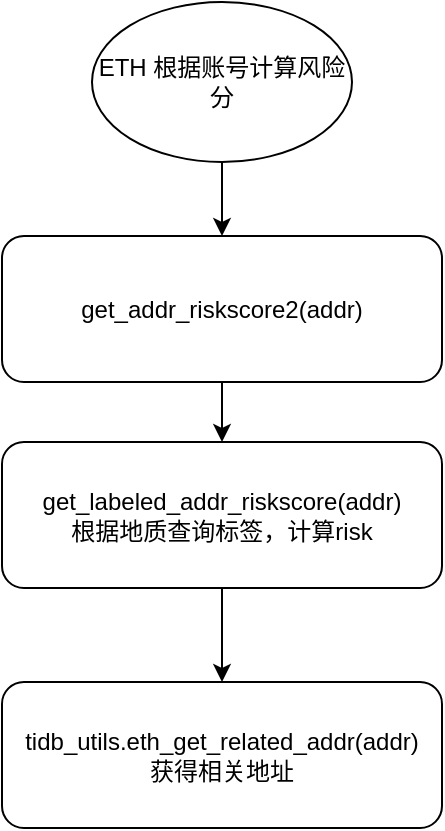 <mxfile version="14.7.4" type="github">
  <diagram id="856ZvJbGQnMX7ldOnDJI" name="Page-1">
    <mxGraphModel dx="1051" dy="819" grid="1" gridSize="10" guides="1" tooltips="1" connect="1" arrows="1" fold="1" page="1" pageScale="1" pageWidth="827" pageHeight="1169" math="0" shadow="0">
      <root>
        <mxCell id="0" />
        <mxCell id="1" parent="0" />
        <mxCell id="XW7_ojzKSVhWm9udO3rs-1" value="ETH 根据账号计算风险分 " style="ellipse;whiteSpace=wrap;html=1;" vertex="1" parent="1">
          <mxGeometry x="105" y="40" width="130" height="80" as="geometry" />
        </mxCell>
        <mxCell id="XW7_ojzKSVhWm9udO3rs-2" value="get_addr_riskscore2(addr)" style="rounded=1;whiteSpace=wrap;html=1;" vertex="1" parent="1">
          <mxGeometry x="60" y="157" width="220" height="73" as="geometry" />
        </mxCell>
        <mxCell id="XW7_ojzKSVhWm9udO3rs-3" value="" style="endArrow=classic;html=1;exitX=0.5;exitY=1;exitDx=0;exitDy=0;entryX=0.5;entryY=0;entryDx=0;entryDy=0;" edge="1" parent="1" source="XW7_ojzKSVhWm9udO3rs-1" target="XW7_ojzKSVhWm9udO3rs-2">
          <mxGeometry width="50" height="50" relative="1" as="geometry">
            <mxPoint x="140" y="380" as="sourcePoint" />
            <mxPoint x="160" y="160" as="targetPoint" />
          </mxGeometry>
        </mxCell>
        <mxCell id="XW7_ojzKSVhWm9udO3rs-5" value="get_labeled_addr_riskscore(addr)&lt;br&gt;根据地质查询标签，计算risk" style="rounded=1;whiteSpace=wrap;html=1;" vertex="1" parent="1">
          <mxGeometry x="60" y="260" width="220" height="73" as="geometry" />
        </mxCell>
        <mxCell id="XW7_ojzKSVhWm9udO3rs-6" value="" style="endArrow=classic;html=1;exitX=0.5;exitY=1;exitDx=0;exitDy=0;entryX=0.5;entryY=0;entryDx=0;entryDy=0;" edge="1" parent="1" source="XW7_ojzKSVhWm9udO3rs-2" target="XW7_ojzKSVhWm9udO3rs-5">
          <mxGeometry width="50" height="50" relative="1" as="geometry">
            <mxPoint x="380" y="320" as="sourcePoint" />
            <mxPoint x="430" y="270" as="targetPoint" />
          </mxGeometry>
        </mxCell>
        <mxCell id="XW7_ojzKSVhWm9udO3rs-7" value="&lt;div&gt;tidb_utils.eth_get_related_addr(addr)&lt;/div&gt;&lt;div&gt;获得相关地址&lt;br&gt;&lt;/div&gt;" style="rounded=1;whiteSpace=wrap;html=1;" vertex="1" parent="1">
          <mxGeometry x="60" y="380" width="220" height="73" as="geometry" />
        </mxCell>
        <mxCell id="XW7_ojzKSVhWm9udO3rs-8" value="" style="endArrow=classic;html=1;exitX=0.5;exitY=1;exitDx=0;exitDy=0;entryX=0.5;entryY=0;entryDx=0;entryDy=0;" edge="1" parent="1" source="XW7_ojzKSVhWm9udO3rs-5" target="XW7_ojzKSVhWm9udO3rs-7">
          <mxGeometry width="50" height="50" relative="1" as="geometry">
            <mxPoint x="410" y="430" as="sourcePoint" />
            <mxPoint x="460" y="380" as="targetPoint" />
          </mxGeometry>
        </mxCell>
      </root>
    </mxGraphModel>
  </diagram>
</mxfile>
